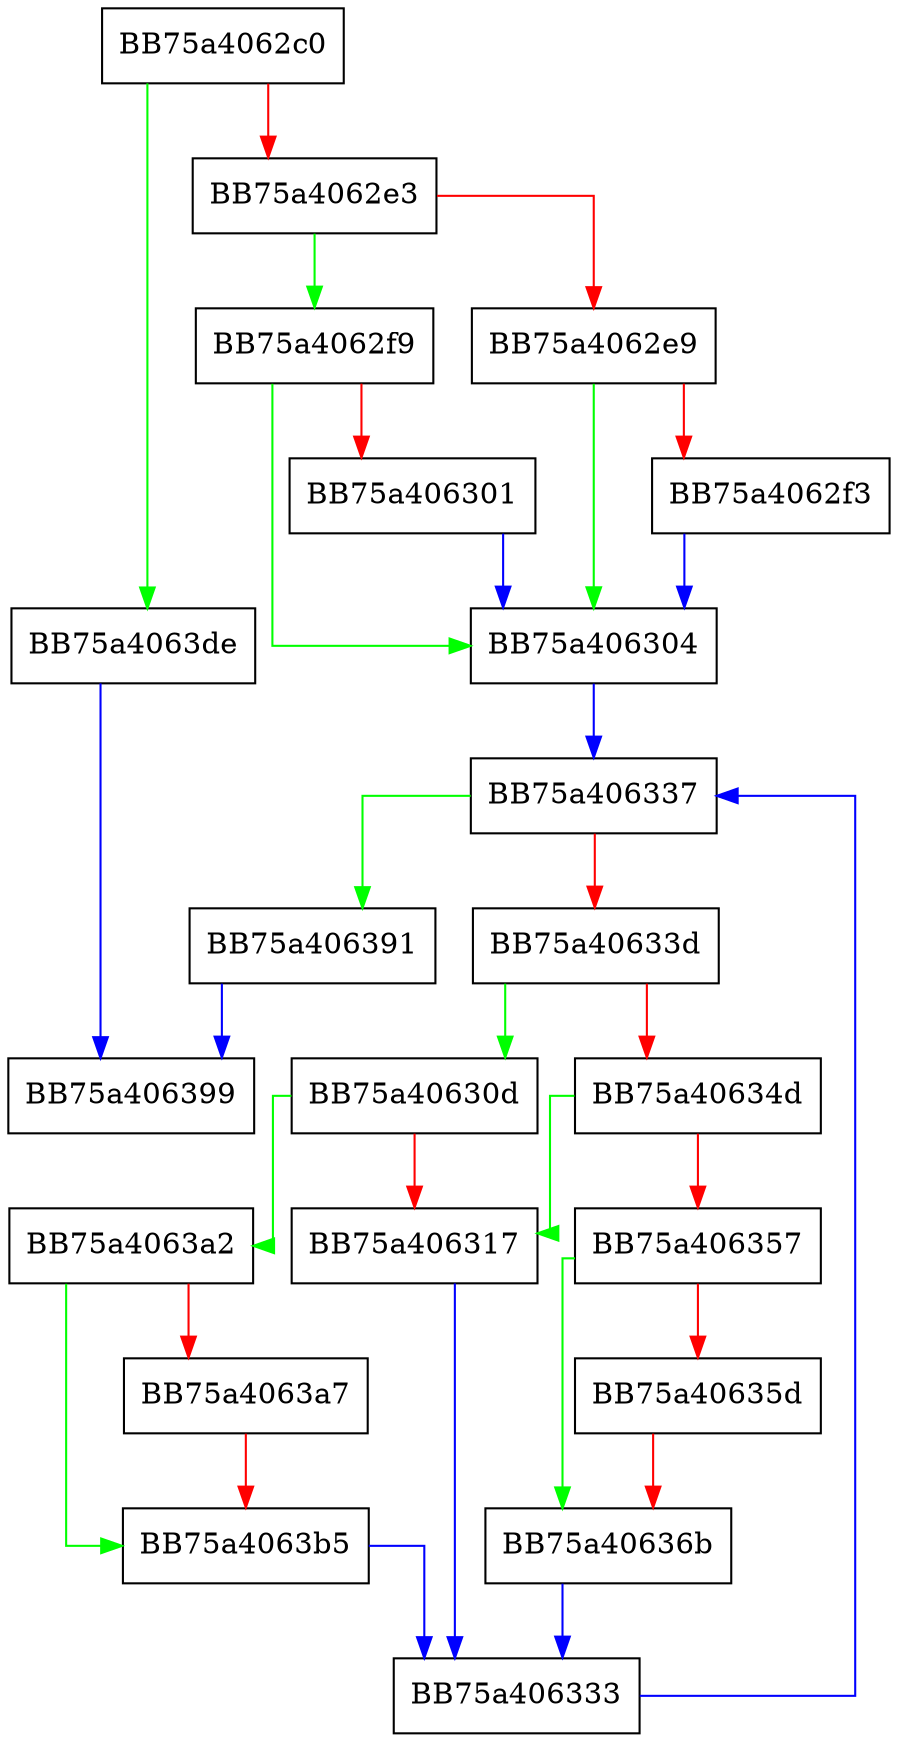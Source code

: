 digraph _Insert_node {
  node [shape="box"];
  graph [splines=ortho];
  BB75a4062c0 -> BB75a4063de [color="green"];
  BB75a4062c0 -> BB75a4062e3 [color="red"];
  BB75a4062e3 -> BB75a4062f9 [color="green"];
  BB75a4062e3 -> BB75a4062e9 [color="red"];
  BB75a4062e9 -> BB75a406304 [color="green"];
  BB75a4062e9 -> BB75a4062f3 [color="red"];
  BB75a4062f3 -> BB75a406304 [color="blue"];
  BB75a4062f9 -> BB75a406304 [color="green"];
  BB75a4062f9 -> BB75a406301 [color="red"];
  BB75a406301 -> BB75a406304 [color="blue"];
  BB75a406304 -> BB75a406337 [color="blue"];
  BB75a40630d -> BB75a4063a2 [color="green"];
  BB75a40630d -> BB75a406317 [color="red"];
  BB75a406317 -> BB75a406333 [color="blue"];
  BB75a406333 -> BB75a406337 [color="blue"];
  BB75a406337 -> BB75a406391 [color="green"];
  BB75a406337 -> BB75a40633d [color="red"];
  BB75a40633d -> BB75a40630d [color="green"];
  BB75a40633d -> BB75a40634d [color="red"];
  BB75a40634d -> BB75a406317 [color="green"];
  BB75a40634d -> BB75a406357 [color="red"];
  BB75a406357 -> BB75a40636b [color="green"];
  BB75a406357 -> BB75a40635d [color="red"];
  BB75a40635d -> BB75a40636b [color="red"];
  BB75a40636b -> BB75a406333 [color="blue"];
  BB75a406391 -> BB75a406399 [color="blue"];
  BB75a4063a2 -> BB75a4063b5 [color="green"];
  BB75a4063a2 -> BB75a4063a7 [color="red"];
  BB75a4063a7 -> BB75a4063b5 [color="red"];
  BB75a4063b5 -> BB75a406333 [color="blue"];
  BB75a4063de -> BB75a406399 [color="blue"];
}